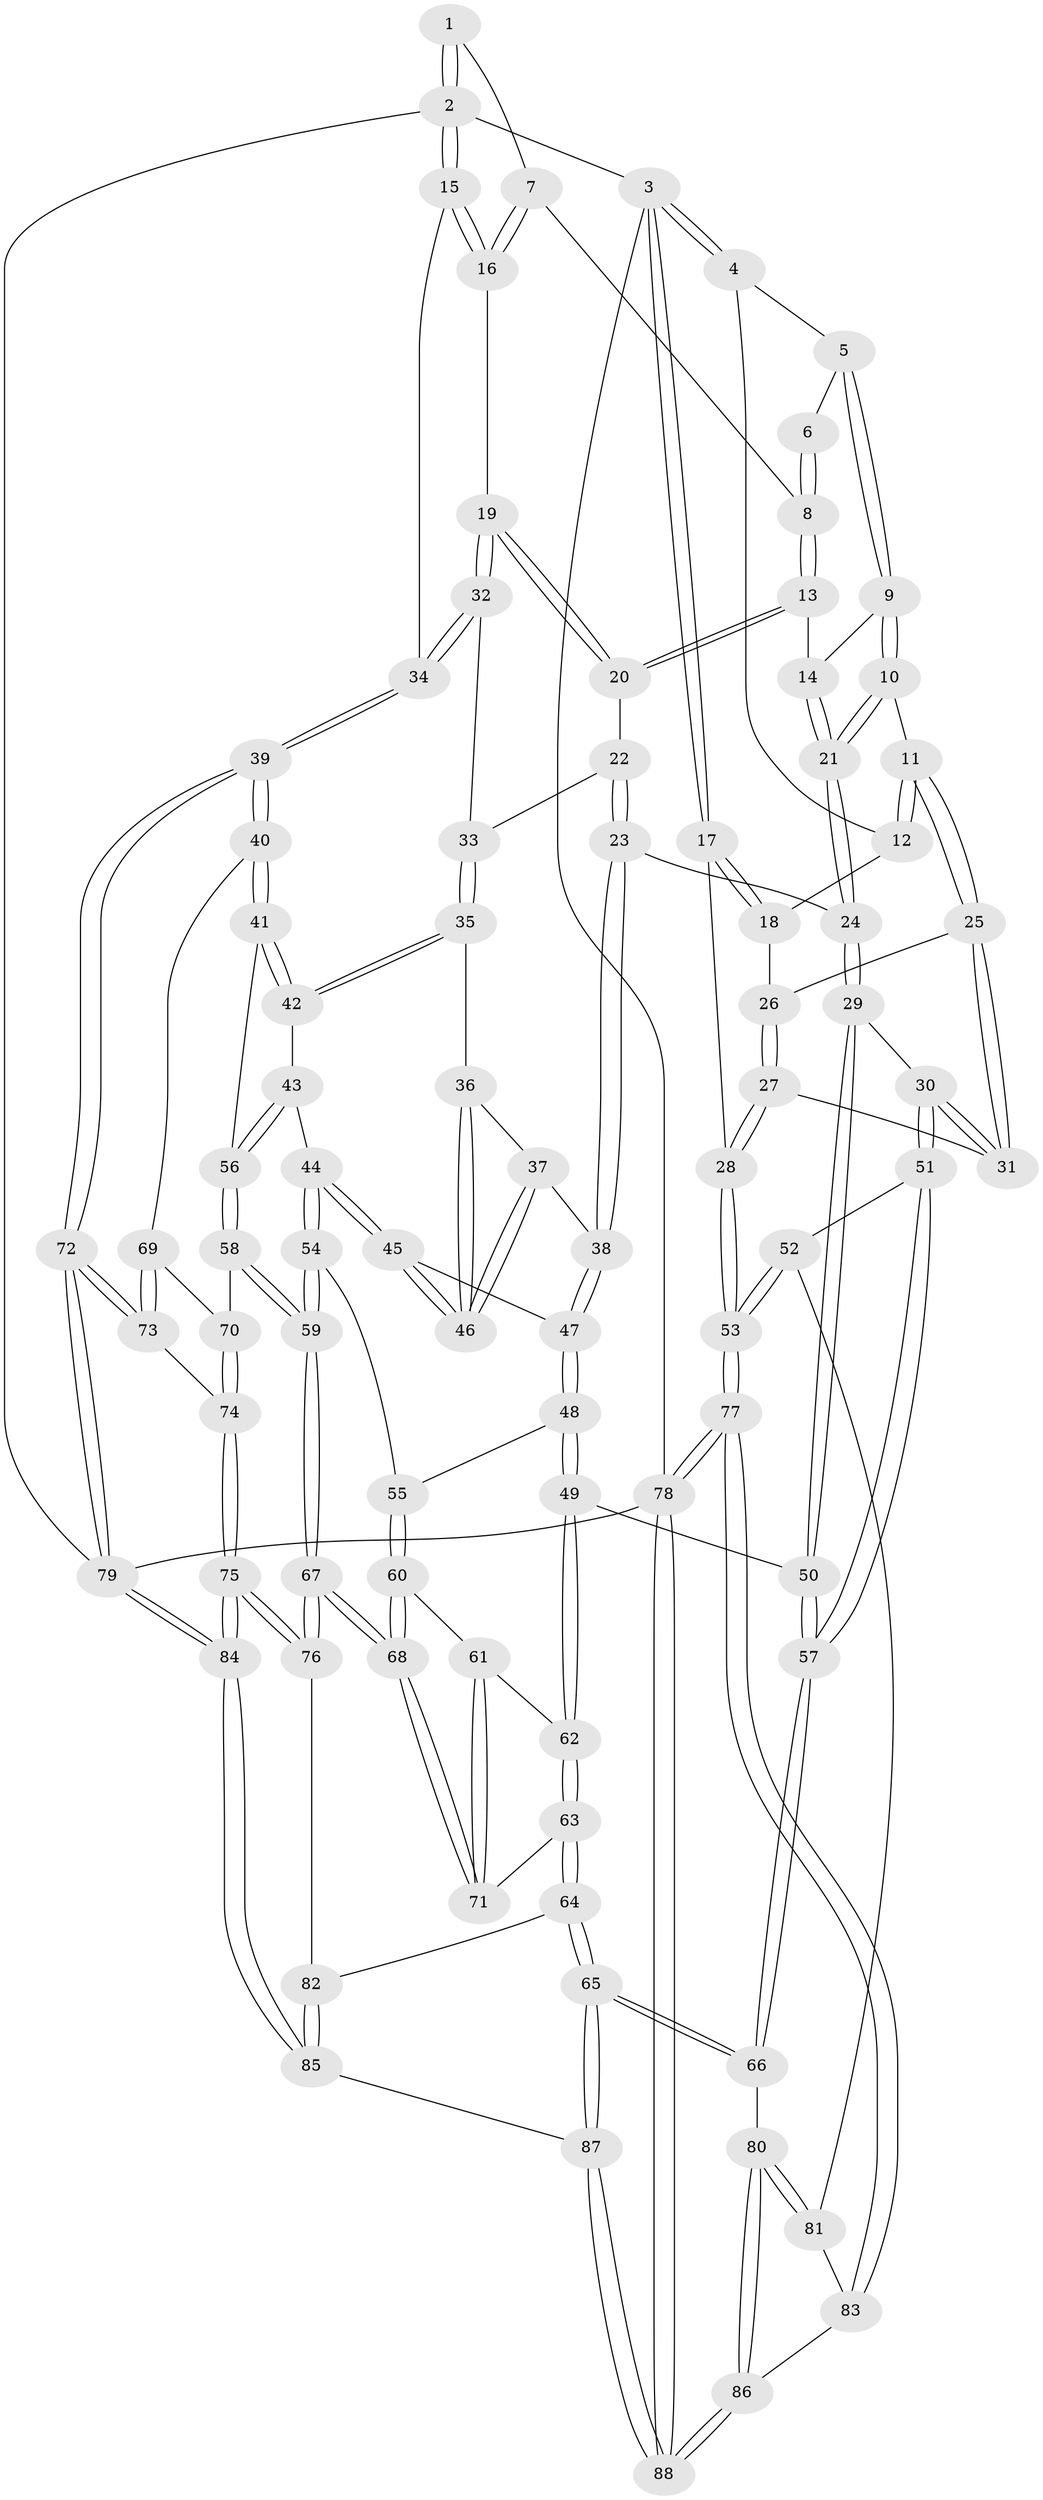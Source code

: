 // Generated by graph-tools (version 1.1) at 2025/27/03/09/25 03:27:09]
// undirected, 88 vertices, 217 edges
graph export_dot {
graph [start="1"]
  node [color=gray90,style=filled];
  1 [pos="+0.930581453361398+0"];
  2 [pos="+1+0"];
  3 [pos="+0+0"];
  4 [pos="+0.10910695827089094+0"];
  5 [pos="+0.21457974823730852+0"];
  6 [pos="+0.6282562095892132+0"];
  7 [pos="+0.851327475150145+0.1252784865849425"];
  8 [pos="+0.6474670435499994+0.05678477217596691"];
  9 [pos="+0.2720577242585333+0.039425622168667185"];
  10 [pos="+0.2793525921401214+0.14038137203329193"];
  11 [pos="+0.215536257681155+0.19630789108265978"];
  12 [pos="+0.04870495239717576+0.16721395722980556"];
  13 [pos="+0.6242069357653114+0.11340421857446922"];
  14 [pos="+0.575976210221826+0.11753324501290834"];
  15 [pos="+1+0"];
  16 [pos="+0.8830819412308454+0.1526561589288813"];
  17 [pos="+0+0.26872284473417274"];
  18 [pos="+0+0.2189749771372047"];
  19 [pos="+0.8913830368807031+0.22341731929384237"];
  20 [pos="+0.625529395557806+0.18327743696220017"];
  21 [pos="+0.33530735876458534+0.19477246553474717"];
  22 [pos="+0.6252596218427003+0.1859442694788613"];
  23 [pos="+0.5696275373764814+0.3012600372776136"];
  24 [pos="+0.378566788194363+0.27430043781489866"];
  25 [pos="+0.15295436082563793+0.300775926130335"];
  26 [pos="+0.04476437285388523+0.24770376503109418"];
  27 [pos="+0.033433020163277725+0.41491847820558037"];
  28 [pos="+0+0.43685861698110706"];
  29 [pos="+0.33016017382730706+0.4125880794768156"];
  30 [pos="+0.18842925688965964+0.4485102127986295"];
  31 [pos="+0.1506343336577203+0.41164228071731185"];
  32 [pos="+0.8943453305377539+0.2342987171056691"];
  33 [pos="+0.8075409478014737+0.31082214947178066"];
  34 [pos="+1+0.401198199332705"];
  35 [pos="+0.7983262622584649+0.34296069791524453"];
  36 [pos="+0.7398144925272132+0.36958988020842076"];
  37 [pos="+0.5846929019239152+0.3233424150801655"];
  38 [pos="+0.5743586580516525+0.31880038537110805"];
  39 [pos="+1+0.4588338464378811"];
  40 [pos="+1+0.49096288222174034"];
  41 [pos="+0.9253689711975011+0.4787923234130037"];
  42 [pos="+0.8692741158427773+0.46222192240049864"];
  43 [pos="+0.7588187417754629+0.5147765656488263"];
  44 [pos="+0.7338273229927432+0.5149320656996949"];
  45 [pos="+0.7125606214143392+0.49088386797256667"];
  46 [pos="+0.7132683301015794+0.4624389502866271"];
  47 [pos="+0.5390818272143973+0.4694965089846048"];
  48 [pos="+0.5291864332598133+0.48163941396680715"];
  49 [pos="+0.4533597421472079+0.5043676925202545"];
  50 [pos="+0.4336452909490771+0.5014797767836053"];
  51 [pos="+0.18138206934247067+0.5792800156420856"];
  52 [pos="+0.0021619869754651326+0.6392318279518794"];
  53 [pos="+0+0.5947435311607319"];
  54 [pos="+0.7069938852902031+0.5704679999157537"];
  55 [pos="+0.5645107072840712+0.5435583862551077"];
  56 [pos="+0.8158290133526672+0.6047604950571702"];
  57 [pos="+0.2697372763766984+0.6855852055695132"];
  58 [pos="+0.8182571500180792+0.6197995634077216"];
  59 [pos="+0.6854682191212501+0.7033334556563808"];
  60 [pos="+0.5806991818662135+0.6006731486720218"];
  61 [pos="+0.5118127430901024+0.6397477568114545"];
  62 [pos="+0.4683388997606925+0.6349202364666144"];
  63 [pos="+0.4342975981541016+0.7091836687437512"];
  64 [pos="+0.35796844136920714+0.804426709951429"];
  65 [pos="+0.3512360593510605+0.8072891825541632"];
  66 [pos="+0.2930285678823413+0.7740479160376373"];
  67 [pos="+0.673626727684079+0.7253663366187547"];
  68 [pos="+0.6629951680398974+0.7160853439582872"];
  69 [pos="+0.9326323948315759+0.5831191866815049"];
  70 [pos="+0.8617362614044338+0.6402974561618747"];
  71 [pos="+0.5455513497461529+0.683401155792407"];
  72 [pos="+1+0.7004719511324538"];
  73 [pos="+0.9240413797501916+0.7617537545499756"];
  74 [pos="+0.8845989551155858+0.7741716305796069"];
  75 [pos="+0.7815256658618036+0.8663893597750792"];
  76 [pos="+0.6782243786337437+0.7609952644315922"];
  77 [pos="+0+0.8865849146826555"];
  78 [pos="+0+1"];
  79 [pos="+1+1"];
  80 [pos="+0.20026754036626207+0.8147767026766517"];
  81 [pos="+0.07490626063347983+0.7615709022340472"];
  82 [pos="+0.5683679020096291+0.7992682355617174"];
  83 [pos="+0+0.8497303168393713"];
  84 [pos="+0.8177123257609995+1"];
  85 [pos="+0.5265804092452229+1"];
  86 [pos="+0.12601387495506017+0.9140374382663335"];
  87 [pos="+0.42343488827803527+1"];
  88 [pos="+0.05707764183658312+1"];
  1 -- 2;
  1 -- 2;
  1 -- 7;
  2 -- 3;
  2 -- 15;
  2 -- 15;
  2 -- 79;
  3 -- 4;
  3 -- 4;
  3 -- 17;
  3 -- 17;
  3 -- 78;
  4 -- 5;
  4 -- 12;
  5 -- 6;
  5 -- 9;
  5 -- 9;
  6 -- 8;
  6 -- 8;
  7 -- 8;
  7 -- 16;
  7 -- 16;
  8 -- 13;
  8 -- 13;
  9 -- 10;
  9 -- 10;
  9 -- 14;
  10 -- 11;
  10 -- 21;
  10 -- 21;
  11 -- 12;
  11 -- 12;
  11 -- 25;
  11 -- 25;
  12 -- 18;
  13 -- 14;
  13 -- 20;
  13 -- 20;
  14 -- 21;
  14 -- 21;
  15 -- 16;
  15 -- 16;
  15 -- 34;
  16 -- 19;
  17 -- 18;
  17 -- 18;
  17 -- 28;
  18 -- 26;
  19 -- 20;
  19 -- 20;
  19 -- 32;
  19 -- 32;
  20 -- 22;
  21 -- 24;
  21 -- 24;
  22 -- 23;
  22 -- 23;
  22 -- 33;
  23 -- 24;
  23 -- 38;
  23 -- 38;
  24 -- 29;
  24 -- 29;
  25 -- 26;
  25 -- 31;
  25 -- 31;
  26 -- 27;
  26 -- 27;
  27 -- 28;
  27 -- 28;
  27 -- 31;
  28 -- 53;
  28 -- 53;
  29 -- 30;
  29 -- 50;
  29 -- 50;
  30 -- 31;
  30 -- 31;
  30 -- 51;
  30 -- 51;
  32 -- 33;
  32 -- 34;
  32 -- 34;
  33 -- 35;
  33 -- 35;
  34 -- 39;
  34 -- 39;
  35 -- 36;
  35 -- 42;
  35 -- 42;
  36 -- 37;
  36 -- 46;
  36 -- 46;
  37 -- 38;
  37 -- 46;
  37 -- 46;
  38 -- 47;
  38 -- 47;
  39 -- 40;
  39 -- 40;
  39 -- 72;
  39 -- 72;
  40 -- 41;
  40 -- 41;
  40 -- 69;
  41 -- 42;
  41 -- 42;
  41 -- 56;
  42 -- 43;
  43 -- 44;
  43 -- 56;
  43 -- 56;
  44 -- 45;
  44 -- 45;
  44 -- 54;
  44 -- 54;
  45 -- 46;
  45 -- 46;
  45 -- 47;
  47 -- 48;
  47 -- 48;
  48 -- 49;
  48 -- 49;
  48 -- 55;
  49 -- 50;
  49 -- 62;
  49 -- 62;
  50 -- 57;
  50 -- 57;
  51 -- 52;
  51 -- 57;
  51 -- 57;
  52 -- 53;
  52 -- 53;
  52 -- 81;
  53 -- 77;
  53 -- 77;
  54 -- 55;
  54 -- 59;
  54 -- 59;
  55 -- 60;
  55 -- 60;
  56 -- 58;
  56 -- 58;
  57 -- 66;
  57 -- 66;
  58 -- 59;
  58 -- 59;
  58 -- 70;
  59 -- 67;
  59 -- 67;
  60 -- 61;
  60 -- 68;
  60 -- 68;
  61 -- 62;
  61 -- 71;
  61 -- 71;
  62 -- 63;
  62 -- 63;
  63 -- 64;
  63 -- 64;
  63 -- 71;
  64 -- 65;
  64 -- 65;
  64 -- 82;
  65 -- 66;
  65 -- 66;
  65 -- 87;
  65 -- 87;
  66 -- 80;
  67 -- 68;
  67 -- 68;
  67 -- 76;
  67 -- 76;
  68 -- 71;
  68 -- 71;
  69 -- 70;
  69 -- 73;
  69 -- 73;
  70 -- 74;
  70 -- 74;
  72 -- 73;
  72 -- 73;
  72 -- 79;
  72 -- 79;
  73 -- 74;
  74 -- 75;
  74 -- 75;
  75 -- 76;
  75 -- 76;
  75 -- 84;
  75 -- 84;
  76 -- 82;
  77 -- 78;
  77 -- 78;
  77 -- 83;
  77 -- 83;
  78 -- 88;
  78 -- 88;
  78 -- 79;
  79 -- 84;
  79 -- 84;
  80 -- 81;
  80 -- 81;
  80 -- 86;
  80 -- 86;
  81 -- 83;
  82 -- 85;
  82 -- 85;
  83 -- 86;
  84 -- 85;
  84 -- 85;
  85 -- 87;
  86 -- 88;
  86 -- 88;
  87 -- 88;
  87 -- 88;
}
